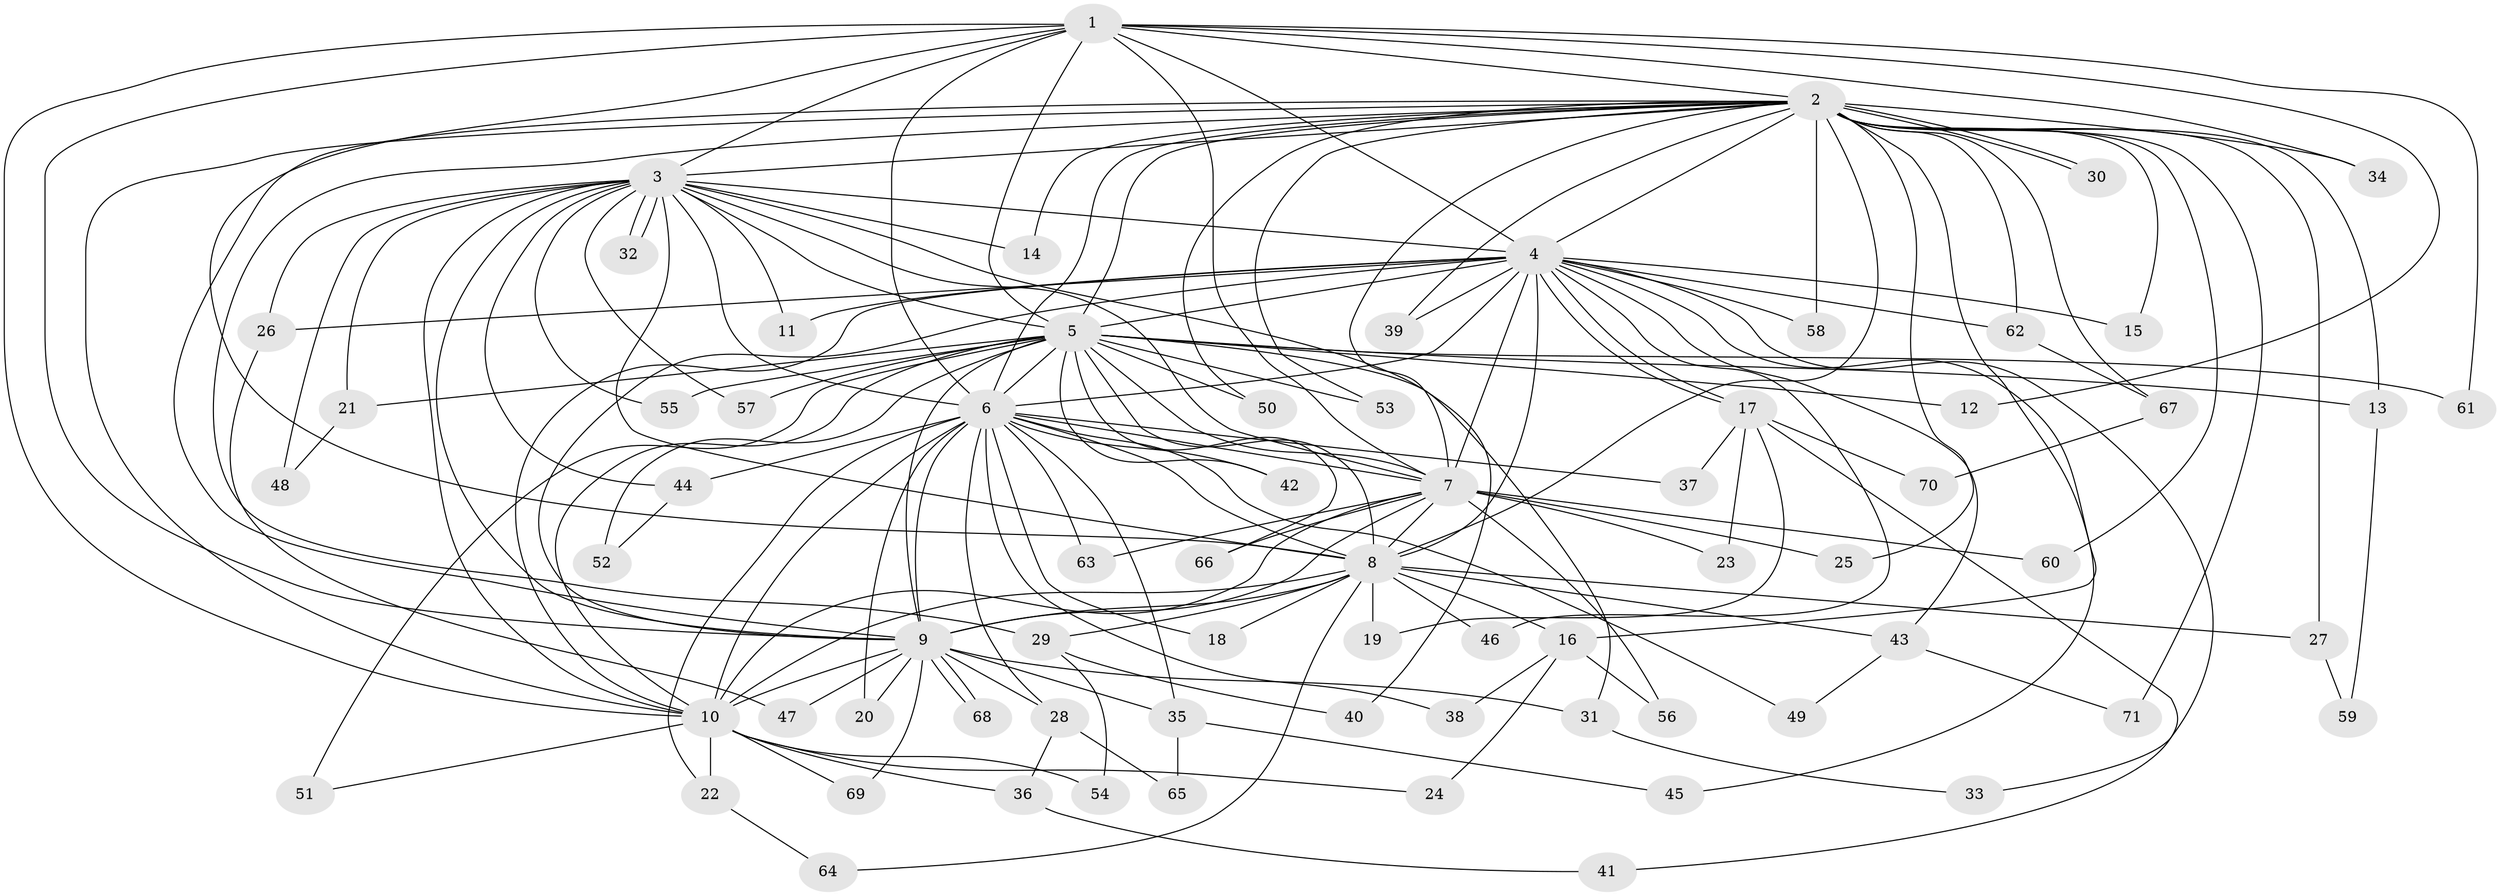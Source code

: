// Generated by graph-tools (version 1.1) at 2025/25/03/09/25 03:25:40]
// undirected, 71 vertices, 167 edges
graph export_dot {
graph [start="1"]
  node [color=gray90,style=filled];
  1;
  2;
  3;
  4;
  5;
  6;
  7;
  8;
  9;
  10;
  11;
  12;
  13;
  14;
  15;
  16;
  17;
  18;
  19;
  20;
  21;
  22;
  23;
  24;
  25;
  26;
  27;
  28;
  29;
  30;
  31;
  32;
  33;
  34;
  35;
  36;
  37;
  38;
  39;
  40;
  41;
  42;
  43;
  44;
  45;
  46;
  47;
  48;
  49;
  50;
  51;
  52;
  53;
  54;
  55;
  56;
  57;
  58;
  59;
  60;
  61;
  62;
  63;
  64;
  65;
  66;
  67;
  68;
  69;
  70;
  71;
  1 -- 2;
  1 -- 3;
  1 -- 4;
  1 -- 5;
  1 -- 6;
  1 -- 7;
  1 -- 8;
  1 -- 9;
  1 -- 10;
  1 -- 12;
  1 -- 34;
  1 -- 61;
  2 -- 3;
  2 -- 4;
  2 -- 5;
  2 -- 6;
  2 -- 7;
  2 -- 8;
  2 -- 9;
  2 -- 10;
  2 -- 13;
  2 -- 14;
  2 -- 15;
  2 -- 16;
  2 -- 25;
  2 -- 27;
  2 -- 29;
  2 -- 30;
  2 -- 30;
  2 -- 34;
  2 -- 39;
  2 -- 50;
  2 -- 53;
  2 -- 58;
  2 -- 60;
  2 -- 62;
  2 -- 67;
  2 -- 71;
  3 -- 4;
  3 -- 5;
  3 -- 6;
  3 -- 7;
  3 -- 8;
  3 -- 9;
  3 -- 10;
  3 -- 11;
  3 -- 14;
  3 -- 21;
  3 -- 26;
  3 -- 32;
  3 -- 32;
  3 -- 40;
  3 -- 44;
  3 -- 48;
  3 -- 55;
  3 -- 57;
  4 -- 5;
  4 -- 6;
  4 -- 7;
  4 -- 8;
  4 -- 9;
  4 -- 10;
  4 -- 11;
  4 -- 15;
  4 -- 17;
  4 -- 17;
  4 -- 26;
  4 -- 33;
  4 -- 39;
  4 -- 43;
  4 -- 45;
  4 -- 46;
  4 -- 58;
  4 -- 62;
  5 -- 6;
  5 -- 7;
  5 -- 8;
  5 -- 9;
  5 -- 10;
  5 -- 12;
  5 -- 13;
  5 -- 21;
  5 -- 31;
  5 -- 42;
  5 -- 50;
  5 -- 51;
  5 -- 52;
  5 -- 53;
  5 -- 55;
  5 -- 57;
  5 -- 61;
  5 -- 66;
  6 -- 7;
  6 -- 8;
  6 -- 9;
  6 -- 10;
  6 -- 18;
  6 -- 20;
  6 -- 22;
  6 -- 28;
  6 -- 35;
  6 -- 37;
  6 -- 38;
  6 -- 42;
  6 -- 44;
  6 -- 49;
  6 -- 63;
  7 -- 8;
  7 -- 9;
  7 -- 10;
  7 -- 23;
  7 -- 25;
  7 -- 56;
  7 -- 60;
  7 -- 63;
  7 -- 66;
  8 -- 9;
  8 -- 10;
  8 -- 16;
  8 -- 18;
  8 -- 19;
  8 -- 27;
  8 -- 29;
  8 -- 43;
  8 -- 46;
  8 -- 64;
  9 -- 10;
  9 -- 20;
  9 -- 28;
  9 -- 31;
  9 -- 35;
  9 -- 47;
  9 -- 68;
  9 -- 68;
  9 -- 69;
  10 -- 22;
  10 -- 24;
  10 -- 36;
  10 -- 51;
  10 -- 54;
  10 -- 69;
  13 -- 59;
  16 -- 24;
  16 -- 38;
  16 -- 56;
  17 -- 19;
  17 -- 23;
  17 -- 37;
  17 -- 41;
  17 -- 70;
  21 -- 48;
  22 -- 64;
  26 -- 47;
  27 -- 59;
  28 -- 36;
  28 -- 65;
  29 -- 40;
  29 -- 54;
  31 -- 33;
  35 -- 45;
  35 -- 65;
  36 -- 41;
  43 -- 49;
  43 -- 71;
  44 -- 52;
  62 -- 67;
  67 -- 70;
}
